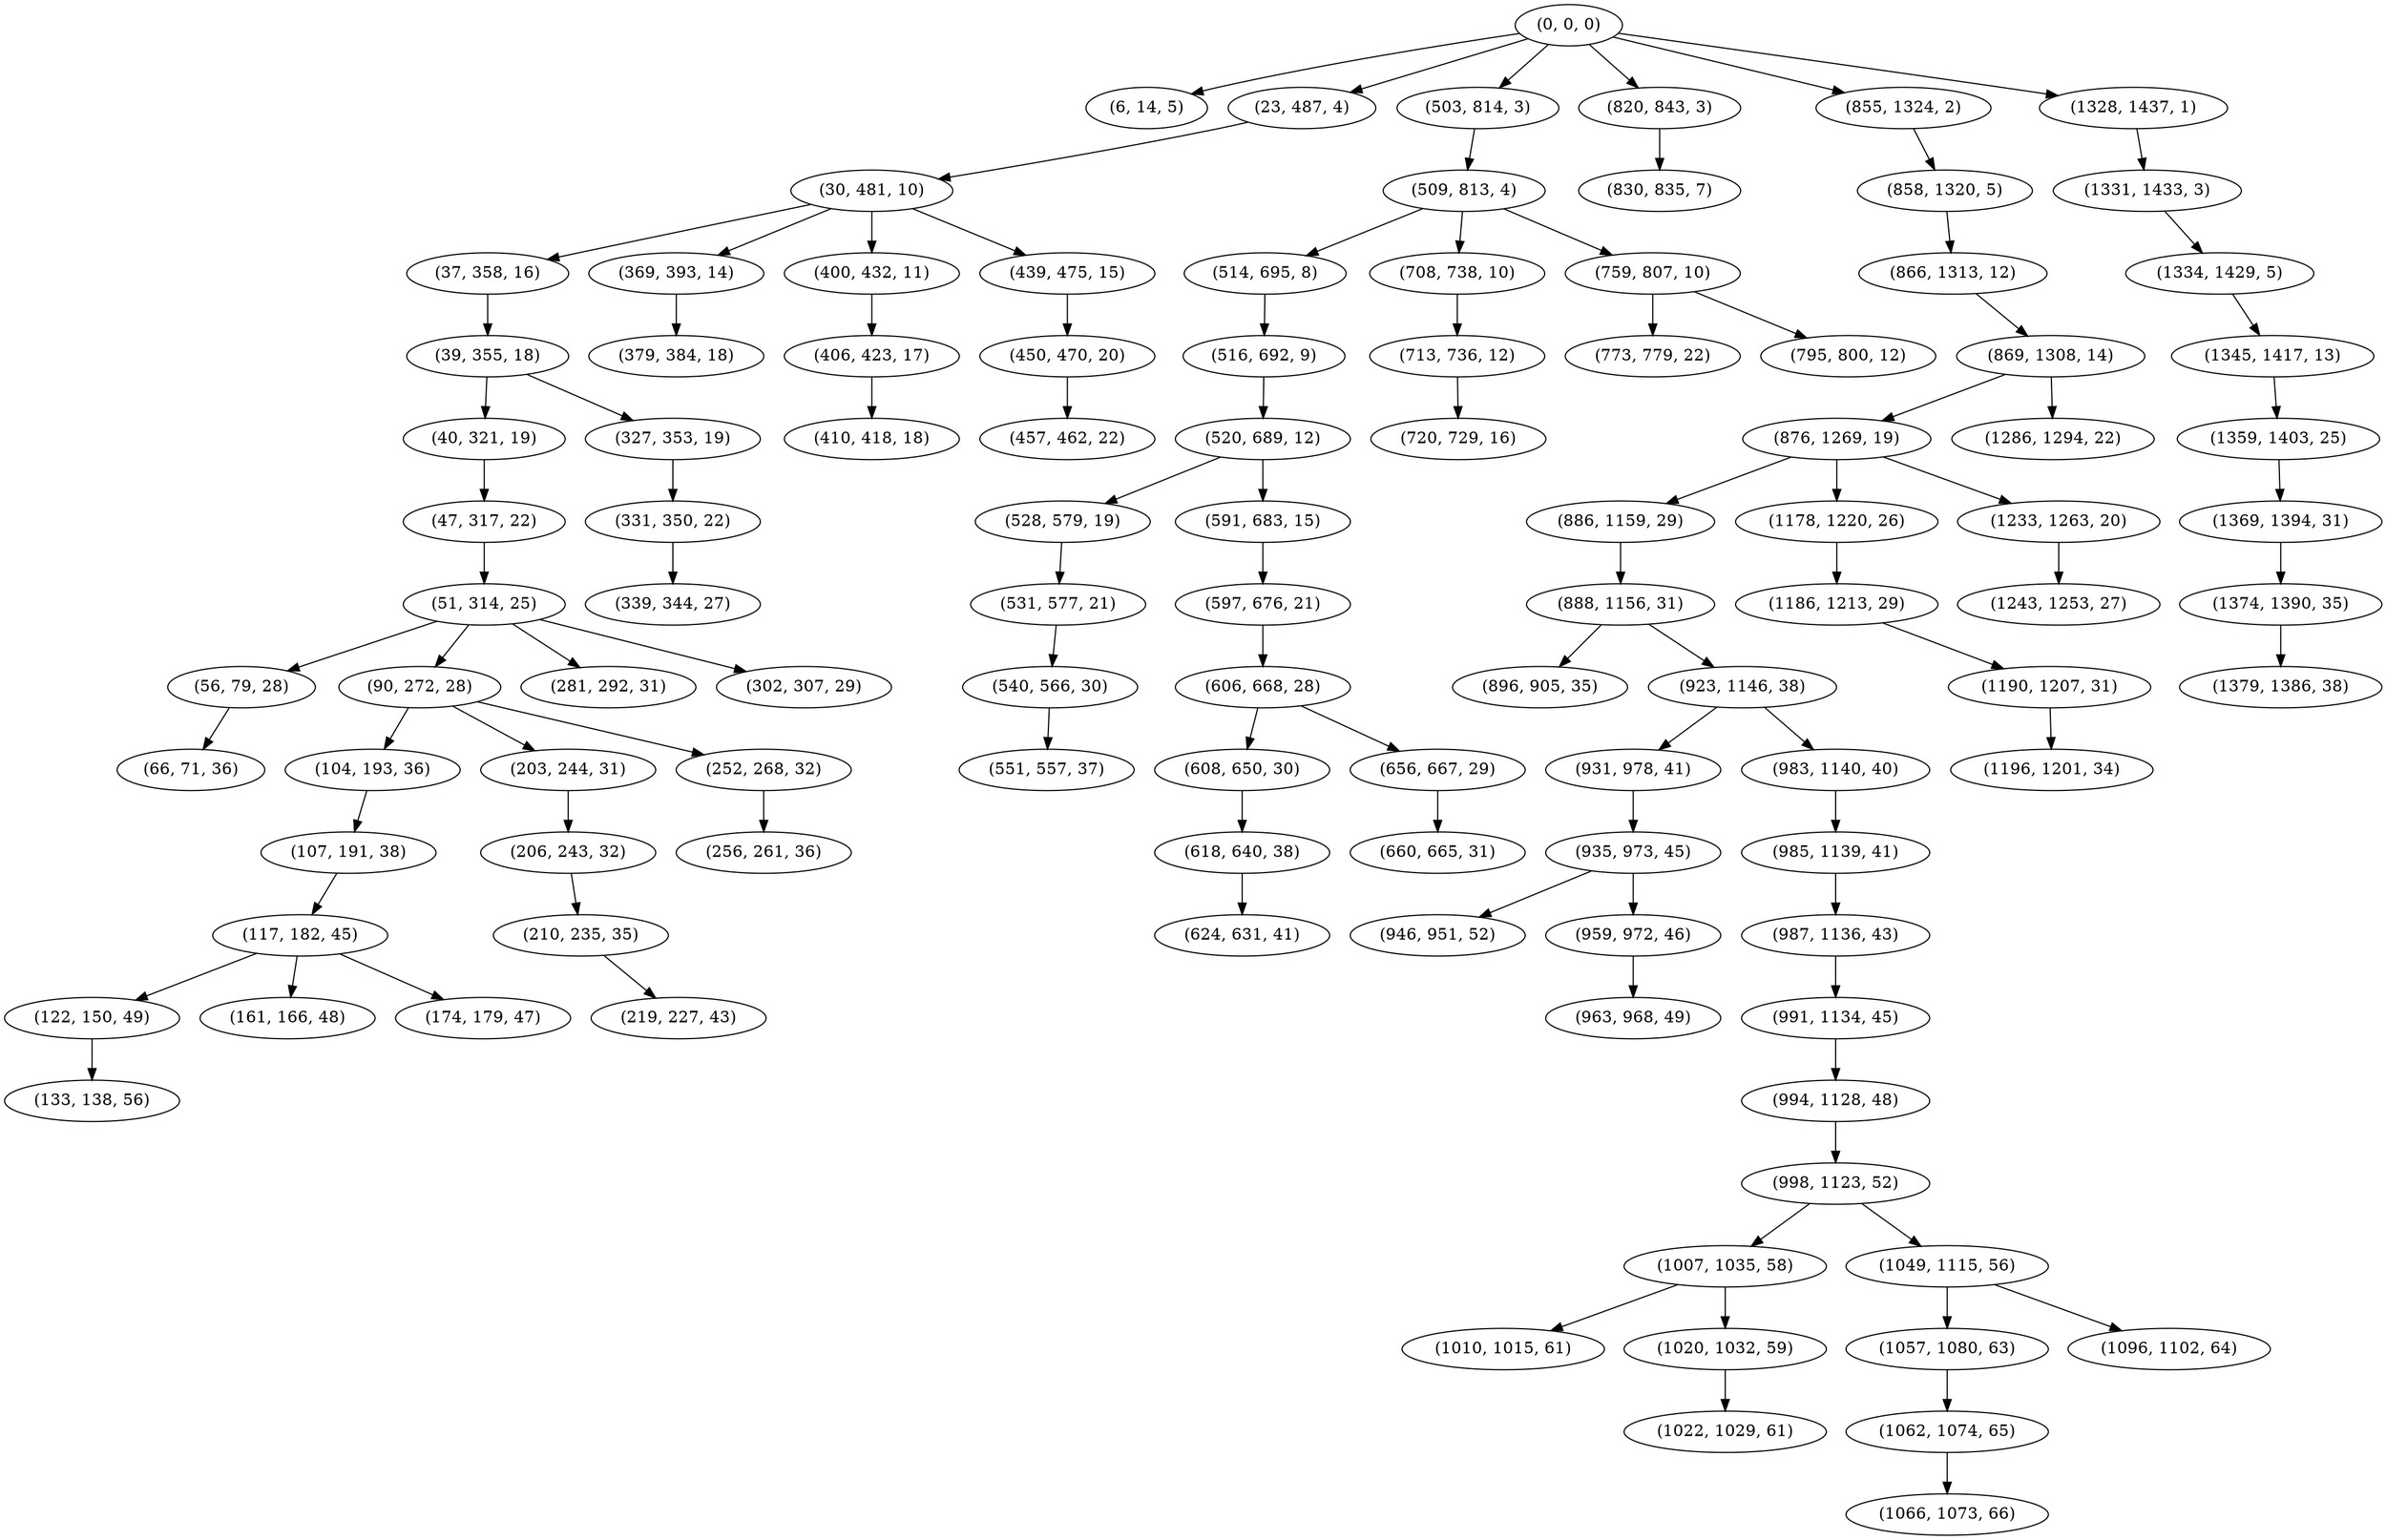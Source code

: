 digraph tree {
    "(0, 0, 0)";
    "(6, 14, 5)";
    "(23, 487, 4)";
    "(30, 481, 10)";
    "(37, 358, 16)";
    "(39, 355, 18)";
    "(40, 321, 19)";
    "(47, 317, 22)";
    "(51, 314, 25)";
    "(56, 79, 28)";
    "(66, 71, 36)";
    "(90, 272, 28)";
    "(104, 193, 36)";
    "(107, 191, 38)";
    "(117, 182, 45)";
    "(122, 150, 49)";
    "(133, 138, 56)";
    "(161, 166, 48)";
    "(174, 179, 47)";
    "(203, 244, 31)";
    "(206, 243, 32)";
    "(210, 235, 35)";
    "(219, 227, 43)";
    "(252, 268, 32)";
    "(256, 261, 36)";
    "(281, 292, 31)";
    "(302, 307, 29)";
    "(327, 353, 19)";
    "(331, 350, 22)";
    "(339, 344, 27)";
    "(369, 393, 14)";
    "(379, 384, 18)";
    "(400, 432, 11)";
    "(406, 423, 17)";
    "(410, 418, 18)";
    "(439, 475, 15)";
    "(450, 470, 20)";
    "(457, 462, 22)";
    "(503, 814, 3)";
    "(509, 813, 4)";
    "(514, 695, 8)";
    "(516, 692, 9)";
    "(520, 689, 12)";
    "(528, 579, 19)";
    "(531, 577, 21)";
    "(540, 566, 30)";
    "(551, 557, 37)";
    "(591, 683, 15)";
    "(597, 676, 21)";
    "(606, 668, 28)";
    "(608, 650, 30)";
    "(618, 640, 38)";
    "(624, 631, 41)";
    "(656, 667, 29)";
    "(660, 665, 31)";
    "(708, 738, 10)";
    "(713, 736, 12)";
    "(720, 729, 16)";
    "(759, 807, 10)";
    "(773, 779, 22)";
    "(795, 800, 12)";
    "(820, 843, 3)";
    "(830, 835, 7)";
    "(855, 1324, 2)";
    "(858, 1320, 5)";
    "(866, 1313, 12)";
    "(869, 1308, 14)";
    "(876, 1269, 19)";
    "(886, 1159, 29)";
    "(888, 1156, 31)";
    "(896, 905, 35)";
    "(923, 1146, 38)";
    "(931, 978, 41)";
    "(935, 973, 45)";
    "(946, 951, 52)";
    "(959, 972, 46)";
    "(963, 968, 49)";
    "(983, 1140, 40)";
    "(985, 1139, 41)";
    "(987, 1136, 43)";
    "(991, 1134, 45)";
    "(994, 1128, 48)";
    "(998, 1123, 52)";
    "(1007, 1035, 58)";
    "(1010, 1015, 61)";
    "(1020, 1032, 59)";
    "(1022, 1029, 61)";
    "(1049, 1115, 56)";
    "(1057, 1080, 63)";
    "(1062, 1074, 65)";
    "(1066, 1073, 66)";
    "(1096, 1102, 64)";
    "(1178, 1220, 26)";
    "(1186, 1213, 29)";
    "(1190, 1207, 31)";
    "(1196, 1201, 34)";
    "(1233, 1263, 20)";
    "(1243, 1253, 27)";
    "(1286, 1294, 22)";
    "(1328, 1437, 1)";
    "(1331, 1433, 3)";
    "(1334, 1429, 5)";
    "(1345, 1417, 13)";
    "(1359, 1403, 25)";
    "(1369, 1394, 31)";
    "(1374, 1390, 35)";
    "(1379, 1386, 38)";
    "(0, 0, 0)" -> "(6, 14, 5)";
    "(0, 0, 0)" -> "(23, 487, 4)";
    "(0, 0, 0)" -> "(503, 814, 3)";
    "(0, 0, 0)" -> "(820, 843, 3)";
    "(0, 0, 0)" -> "(855, 1324, 2)";
    "(0, 0, 0)" -> "(1328, 1437, 1)";
    "(23, 487, 4)" -> "(30, 481, 10)";
    "(30, 481, 10)" -> "(37, 358, 16)";
    "(30, 481, 10)" -> "(369, 393, 14)";
    "(30, 481, 10)" -> "(400, 432, 11)";
    "(30, 481, 10)" -> "(439, 475, 15)";
    "(37, 358, 16)" -> "(39, 355, 18)";
    "(39, 355, 18)" -> "(40, 321, 19)";
    "(39, 355, 18)" -> "(327, 353, 19)";
    "(40, 321, 19)" -> "(47, 317, 22)";
    "(47, 317, 22)" -> "(51, 314, 25)";
    "(51, 314, 25)" -> "(56, 79, 28)";
    "(51, 314, 25)" -> "(90, 272, 28)";
    "(51, 314, 25)" -> "(281, 292, 31)";
    "(51, 314, 25)" -> "(302, 307, 29)";
    "(56, 79, 28)" -> "(66, 71, 36)";
    "(90, 272, 28)" -> "(104, 193, 36)";
    "(90, 272, 28)" -> "(203, 244, 31)";
    "(90, 272, 28)" -> "(252, 268, 32)";
    "(104, 193, 36)" -> "(107, 191, 38)";
    "(107, 191, 38)" -> "(117, 182, 45)";
    "(117, 182, 45)" -> "(122, 150, 49)";
    "(117, 182, 45)" -> "(161, 166, 48)";
    "(117, 182, 45)" -> "(174, 179, 47)";
    "(122, 150, 49)" -> "(133, 138, 56)";
    "(203, 244, 31)" -> "(206, 243, 32)";
    "(206, 243, 32)" -> "(210, 235, 35)";
    "(210, 235, 35)" -> "(219, 227, 43)";
    "(252, 268, 32)" -> "(256, 261, 36)";
    "(327, 353, 19)" -> "(331, 350, 22)";
    "(331, 350, 22)" -> "(339, 344, 27)";
    "(369, 393, 14)" -> "(379, 384, 18)";
    "(400, 432, 11)" -> "(406, 423, 17)";
    "(406, 423, 17)" -> "(410, 418, 18)";
    "(439, 475, 15)" -> "(450, 470, 20)";
    "(450, 470, 20)" -> "(457, 462, 22)";
    "(503, 814, 3)" -> "(509, 813, 4)";
    "(509, 813, 4)" -> "(514, 695, 8)";
    "(509, 813, 4)" -> "(708, 738, 10)";
    "(509, 813, 4)" -> "(759, 807, 10)";
    "(514, 695, 8)" -> "(516, 692, 9)";
    "(516, 692, 9)" -> "(520, 689, 12)";
    "(520, 689, 12)" -> "(528, 579, 19)";
    "(520, 689, 12)" -> "(591, 683, 15)";
    "(528, 579, 19)" -> "(531, 577, 21)";
    "(531, 577, 21)" -> "(540, 566, 30)";
    "(540, 566, 30)" -> "(551, 557, 37)";
    "(591, 683, 15)" -> "(597, 676, 21)";
    "(597, 676, 21)" -> "(606, 668, 28)";
    "(606, 668, 28)" -> "(608, 650, 30)";
    "(606, 668, 28)" -> "(656, 667, 29)";
    "(608, 650, 30)" -> "(618, 640, 38)";
    "(618, 640, 38)" -> "(624, 631, 41)";
    "(656, 667, 29)" -> "(660, 665, 31)";
    "(708, 738, 10)" -> "(713, 736, 12)";
    "(713, 736, 12)" -> "(720, 729, 16)";
    "(759, 807, 10)" -> "(773, 779, 22)";
    "(759, 807, 10)" -> "(795, 800, 12)";
    "(820, 843, 3)" -> "(830, 835, 7)";
    "(855, 1324, 2)" -> "(858, 1320, 5)";
    "(858, 1320, 5)" -> "(866, 1313, 12)";
    "(866, 1313, 12)" -> "(869, 1308, 14)";
    "(869, 1308, 14)" -> "(876, 1269, 19)";
    "(869, 1308, 14)" -> "(1286, 1294, 22)";
    "(876, 1269, 19)" -> "(886, 1159, 29)";
    "(876, 1269, 19)" -> "(1178, 1220, 26)";
    "(876, 1269, 19)" -> "(1233, 1263, 20)";
    "(886, 1159, 29)" -> "(888, 1156, 31)";
    "(888, 1156, 31)" -> "(896, 905, 35)";
    "(888, 1156, 31)" -> "(923, 1146, 38)";
    "(923, 1146, 38)" -> "(931, 978, 41)";
    "(923, 1146, 38)" -> "(983, 1140, 40)";
    "(931, 978, 41)" -> "(935, 973, 45)";
    "(935, 973, 45)" -> "(946, 951, 52)";
    "(935, 973, 45)" -> "(959, 972, 46)";
    "(959, 972, 46)" -> "(963, 968, 49)";
    "(983, 1140, 40)" -> "(985, 1139, 41)";
    "(985, 1139, 41)" -> "(987, 1136, 43)";
    "(987, 1136, 43)" -> "(991, 1134, 45)";
    "(991, 1134, 45)" -> "(994, 1128, 48)";
    "(994, 1128, 48)" -> "(998, 1123, 52)";
    "(998, 1123, 52)" -> "(1007, 1035, 58)";
    "(998, 1123, 52)" -> "(1049, 1115, 56)";
    "(1007, 1035, 58)" -> "(1010, 1015, 61)";
    "(1007, 1035, 58)" -> "(1020, 1032, 59)";
    "(1020, 1032, 59)" -> "(1022, 1029, 61)";
    "(1049, 1115, 56)" -> "(1057, 1080, 63)";
    "(1049, 1115, 56)" -> "(1096, 1102, 64)";
    "(1057, 1080, 63)" -> "(1062, 1074, 65)";
    "(1062, 1074, 65)" -> "(1066, 1073, 66)";
    "(1178, 1220, 26)" -> "(1186, 1213, 29)";
    "(1186, 1213, 29)" -> "(1190, 1207, 31)";
    "(1190, 1207, 31)" -> "(1196, 1201, 34)";
    "(1233, 1263, 20)" -> "(1243, 1253, 27)";
    "(1328, 1437, 1)" -> "(1331, 1433, 3)";
    "(1331, 1433, 3)" -> "(1334, 1429, 5)";
    "(1334, 1429, 5)" -> "(1345, 1417, 13)";
    "(1345, 1417, 13)" -> "(1359, 1403, 25)";
    "(1359, 1403, 25)" -> "(1369, 1394, 31)";
    "(1369, 1394, 31)" -> "(1374, 1390, 35)";
    "(1374, 1390, 35)" -> "(1379, 1386, 38)";
}
